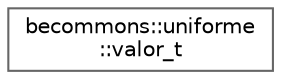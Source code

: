 digraph "Graphical Class Hierarchy"
{
 // LATEX_PDF_SIZE
  bgcolor="transparent";
  edge [fontname=Helvetica,fontsize=10,labelfontname=Helvetica,labelfontsize=10];
  node [fontname=Helvetica,fontsize=10,shape=box,height=0.2,width=0.4];
  rankdir="LR";
  Node0 [id="Node000000",label="becommons::uniforme\l::valor_t",height=0.2,width=0.4,color="grey40", fillcolor="white", style="filled",URL="$unionbecommons_1_1uniforme_1_1valor__t.html",tooltip=" "];
}
